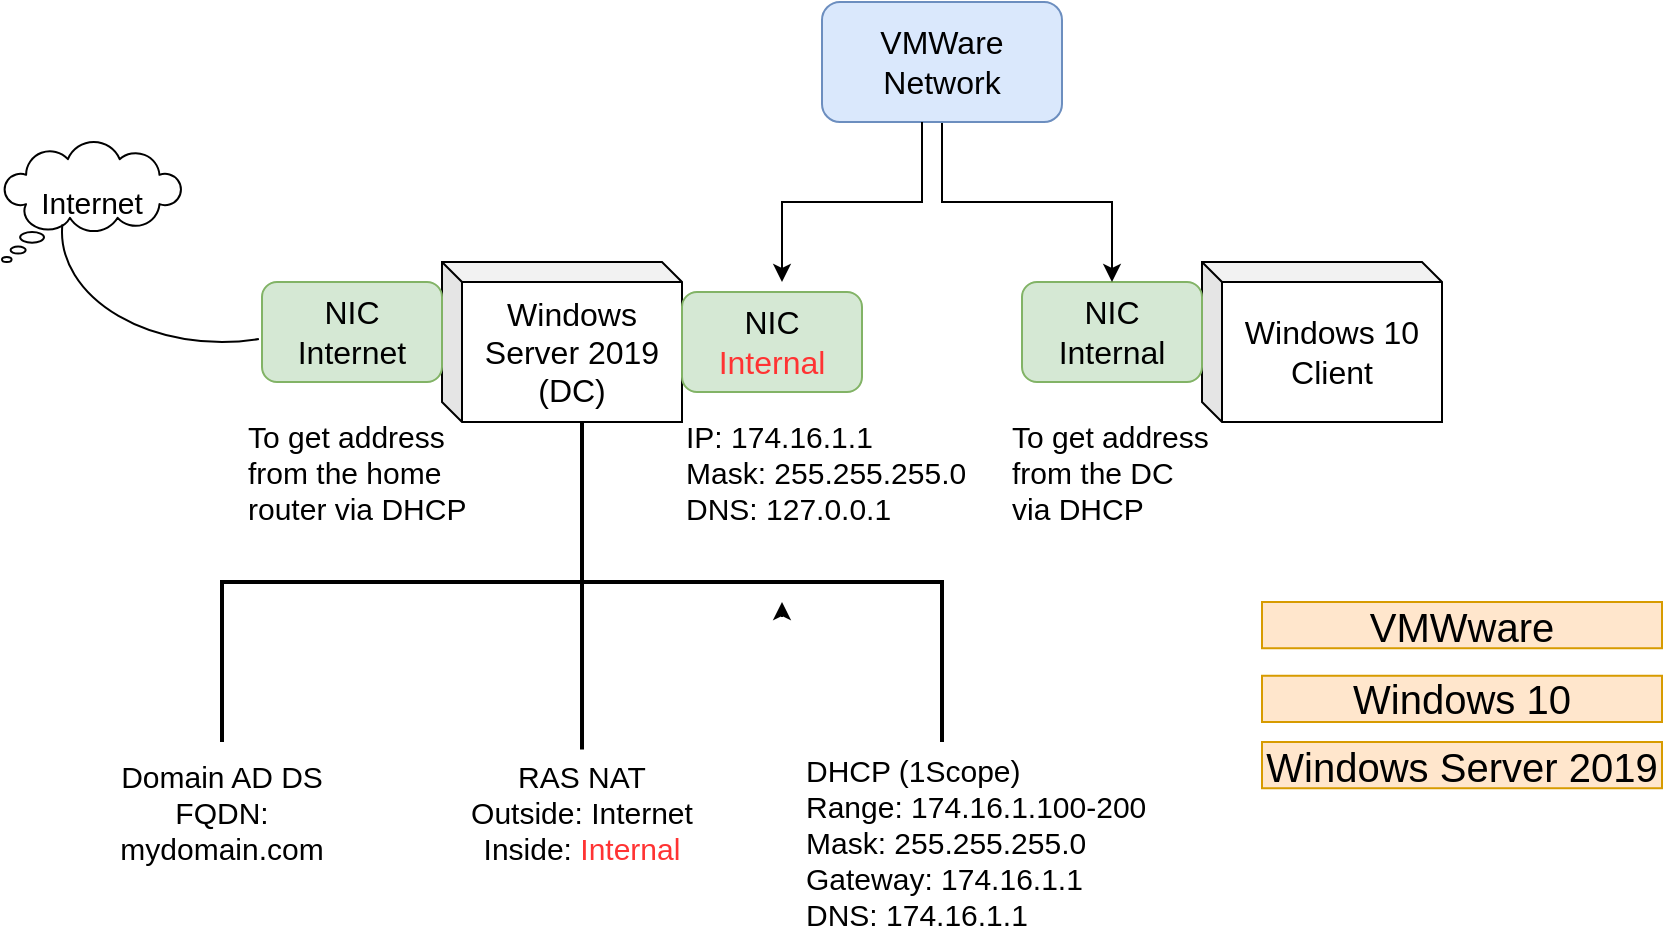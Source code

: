 <mxfile version="26.1.1">
  <diagram name="Page-1" id="fLTlzTaPxCQHTAQxeTqJ">
    <mxGraphModel dx="1139" dy="768" grid="1" gridSize="10" guides="1" tooltips="1" connect="1" arrows="1" fold="1" page="1" pageScale="1" pageWidth="850" pageHeight="1100" math="0" shadow="0">
      <root>
        <mxCell id="0" />
        <mxCell id="1" parent="0" />
        <mxCell id="mHorwuJV3Y-EDjBcNgbH-1" value="&lt;div&gt;Windows Server 2019&lt;/div&gt;&lt;div&gt;(DC)&lt;/div&gt;" style="shape=cube;whiteSpace=wrap;html=1;boundedLbl=1;backgroundOutline=1;darkOpacity=0.05;darkOpacity2=0.1;size=10;fontSize=16;" parent="1" vertex="1">
          <mxGeometry x="230" y="270" width="120" height="80" as="geometry" />
        </mxCell>
        <mxCell id="mHorwuJV3Y-EDjBcNgbH-3" style="edgeStyle=orthogonalEdgeStyle;rounded=0;orthogonalLoop=1;jettySize=auto;html=1;exitX=0.5;exitY=1;exitDx=0;exitDy=0;" parent="1" edge="1">
          <mxGeometry relative="1" as="geometry">
            <mxPoint x="355" y="470" as="sourcePoint" />
            <mxPoint x="355" y="470" as="targetPoint" />
          </mxGeometry>
        </mxCell>
        <mxCell id="mHorwuJV3Y-EDjBcNgbH-4" style="edgeStyle=orthogonalEdgeStyle;rounded=0;orthogonalLoop=1;jettySize=auto;html=1;exitX=1;exitY=0.25;exitDx=0;exitDy=0;entryX=1;entryY=0;entryDx=0;entryDy=0;" parent="1" edge="1">
          <mxGeometry relative="1" as="geometry">
            <mxPoint x="400" y="447.5" as="sourcePoint" />
            <mxPoint x="400" y="440" as="targetPoint" />
          </mxGeometry>
        </mxCell>
        <mxCell id="mHorwuJV3Y-EDjBcNgbH-7" value="NIC&lt;div&gt;Internet&lt;/div&gt;" style="rounded=1;whiteSpace=wrap;html=1;fillColor=#d5e8d4;strokeColor=#82b366;fontSize=16;" parent="1" vertex="1">
          <mxGeometry x="140" y="280" width="90" height="50" as="geometry" />
        </mxCell>
        <mxCell id="mHorwuJV3Y-EDjBcNgbH-8" value="NIC&lt;div&gt;&lt;font style=&quot;color: rgb(255, 51, 51);&quot;&gt;Internal&lt;/font&gt;&lt;/div&gt;" style="rounded=1;whiteSpace=wrap;html=1;fillColor=#d5e8d4;strokeColor=#82b366;fontSize=16;" parent="1" vertex="1">
          <mxGeometry x="350" y="285" width="90" height="50" as="geometry" />
        </mxCell>
        <mxCell id="mHorwuJV3Y-EDjBcNgbH-12" value="Internet" style="whiteSpace=wrap;html=1;shape=mxgraph.basic.cloud_callout;fontSize=15;" parent="1" vertex="1">
          <mxGeometry x="10" y="210" width="90" height="60" as="geometry" />
        </mxCell>
        <mxCell id="mHorwuJV3Y-EDjBcNgbH-13" value="" style="verticalLabelPosition=bottom;verticalAlign=top;html=1;shape=mxgraph.basic.arc;startAngle=0.463;endAngle=0.761;" parent="1" vertex="1">
          <mxGeometry x="40" y="200" width="160" height="110" as="geometry" />
        </mxCell>
        <mxCell id="mHorwuJV3Y-EDjBcNgbH-16" value="Windows 10&lt;div&gt;Client&lt;/div&gt;" style="shape=cube;whiteSpace=wrap;html=1;boundedLbl=1;backgroundOutline=1;darkOpacity=0.05;darkOpacity2=0.1;size=10;fontSize=16;" parent="1" vertex="1">
          <mxGeometry x="610" y="270" width="120" height="80" as="geometry" />
        </mxCell>
        <mxCell id="mHorwuJV3Y-EDjBcNgbH-17" value="NIC&lt;div&gt;Internal&lt;/div&gt;" style="rounded=1;whiteSpace=wrap;html=1;fillColor=#d5e8d4;strokeColor=#82b366;fontSize=16;" parent="1" vertex="1">
          <mxGeometry x="520" y="280" width="90" height="50" as="geometry" />
        </mxCell>
        <mxCell id="mHorwuJV3Y-EDjBcNgbH-22" style="edgeStyle=orthogonalEdgeStyle;rounded=0;orthogonalLoop=1;jettySize=auto;html=1;exitX=0.5;exitY=1;exitDx=0;exitDy=0;entryX=0.5;entryY=0;entryDx=0;entryDy=0;" parent="1" source="mHorwuJV3Y-EDjBcNgbH-19" target="mHorwuJV3Y-EDjBcNgbH-17" edge="1">
          <mxGeometry relative="1" as="geometry">
            <Array as="points">
              <mxPoint x="480" y="200" />
              <mxPoint x="480" y="240" />
              <mxPoint x="565" y="240" />
            </Array>
          </mxGeometry>
        </mxCell>
        <mxCell id="mHorwuJV3Y-EDjBcNgbH-19" value="VMWare&lt;div&gt;Network&lt;/div&gt;" style="rounded=1;whiteSpace=wrap;html=1;fillColor=#dae8fc;strokeColor=#6c8ebf;fontSize=16;" parent="1" vertex="1">
          <mxGeometry x="420" y="140" width="120" height="60" as="geometry" />
        </mxCell>
        <mxCell id="mHorwuJV3Y-EDjBcNgbH-23" style="edgeStyle=orthogonalEdgeStyle;rounded=0;orthogonalLoop=1;jettySize=auto;html=1;exitX=0.5;exitY=1;exitDx=0;exitDy=0;" parent="1" edge="1">
          <mxGeometry relative="1" as="geometry">
            <mxPoint x="470" y="200" as="sourcePoint" />
            <mxPoint x="400" y="280" as="targetPoint" />
            <Array as="points">
              <mxPoint x="470" y="240" />
              <mxPoint x="400" y="240" />
              <mxPoint x="400" y="280" />
            </Array>
          </mxGeometry>
        </mxCell>
        <mxCell id="mHorwuJV3Y-EDjBcNgbH-24" value="" style="strokeWidth=2;html=1;shape=mxgraph.flowchart.annotation_2;align=left;labelPosition=right;pointerEvents=1;rotation=90;" parent="1" vertex="1">
          <mxGeometry x="220" y="250" width="160" height="360" as="geometry" />
        </mxCell>
        <mxCell id="mHorwuJV3Y-EDjBcNgbH-25" value="Domain AD DS&lt;div&gt;FQDN: mydomain.com&lt;/div&gt;" style="text;html=1;align=center;verticalAlign=middle;whiteSpace=wrap;rounded=0;fontSize=15;" parent="1" vertex="1">
          <mxGeometry x="50" y="520" width="140" height="50" as="geometry" />
        </mxCell>
        <mxCell id="mHorwuJV3Y-EDjBcNgbH-27" value="RAS NAT&lt;div&gt;Outside: Internet&lt;/div&gt;&lt;div&gt;Inside: &lt;font style=&quot;color: rgb(255, 51, 51);&quot;&gt;Internal&lt;/font&gt;&lt;/div&gt;" style="text;html=1;align=center;verticalAlign=middle;whiteSpace=wrap;rounded=0;fontSize=15;" parent="1" vertex="1">
          <mxGeometry x="230" y="520" width="140" height="50" as="geometry" />
        </mxCell>
        <mxCell id="mHorwuJV3Y-EDjBcNgbH-28" value="DHCP (1Scope)&lt;div&gt;Range: 174.16.1.100-200&lt;/div&gt;&lt;div&gt;Mask: 255.255.255.0&lt;/div&gt;&lt;div&gt;Gateway: 174.16.1.1&lt;/div&gt;&lt;div&gt;DNS:&amp;nbsp;&lt;span style=&quot;background-color: transparent; color: light-dark(rgb(0, 0, 0), rgb(255, 255, 255));&quot;&gt;174.16.1.1&lt;/span&gt;&lt;/div&gt;" style="text;html=1;align=left;verticalAlign=middle;whiteSpace=wrap;rounded=0;fontSize=15;" parent="1" vertex="1">
          <mxGeometry x="410" y="520" width="180" height="80" as="geometry" />
        </mxCell>
        <mxCell id="mHorwuJV3Y-EDjBcNgbH-29" value="" style="line;strokeWidth=2;html=1;rotation=90;" parent="1" vertex="1">
          <mxGeometry x="258.13" y="466.88" width="83.75" height="10" as="geometry" />
        </mxCell>
        <mxCell id="mHorwuJV3Y-EDjBcNgbH-30" value="VMWware" style="rounded=0;whiteSpace=wrap;html=1;fontSize=20;fillColor=#ffe6cc;strokeColor=#d79b00;" parent="1" vertex="1">
          <mxGeometry x="640" y="440" width="200" height="23.12" as="geometry" />
        </mxCell>
        <mxCell id="mHorwuJV3Y-EDjBcNgbH-34" value="Windows 10&lt;span style=&quot;color: rgba(0, 0, 0, 0); font-family: monospace; font-size: 0px; text-align: start; text-wrap-mode: nowrap;&quot;&gt;%3CmxGraphModel%3E%3Croot%3E%3CmxCell%20id%3D%220%22%2F%3E%3CmxCell%20id%3D%221%22%20parent%3D%220%22%2F%3E%3CmxCell%20id%3D%222%22%20value%3D%22VMWware%22%20style%3D%22rounded%3D0%3BwhiteSpace%3Dwrap%3Bhtml%3D1%3BfontSize%3D20%3B%22%20vertex%3D%221%22%20parent%3D%221%22%3E%3CmxGeometry%20x%3D%22690%22%20y%3D%22416.88%22%20width%3D%22120%22%20height%3D%2223.12%22%20as%3D%22geometry%22%2F%3E%3C%2FmxCell%3E%3C%2Froot%3E%3C%2FmxGraphModel%3E&lt;/span&gt;" style="rounded=0;whiteSpace=wrap;html=1;fontSize=20;fillColor=#ffe6cc;strokeColor=#d79b00;" parent="1" vertex="1">
          <mxGeometry x="640" y="476.88" width="200" height="23.12" as="geometry" />
        </mxCell>
        <mxCell id="mHorwuJV3Y-EDjBcNgbH-35" value="Windows Server 2019" style="rounded=0;whiteSpace=wrap;html=1;fontSize=20;fillColor=#ffe6cc;strokeColor=#d79b00;" parent="1" vertex="1">
          <mxGeometry x="640" y="510" width="200" height="23.12" as="geometry" />
        </mxCell>
        <mxCell id="EGyD-jrnjICYnbkM7wk1-1" value="To get address from the DC via DHCP" style="text;html=1;align=left;verticalAlign=middle;whiteSpace=wrap;rounded=0;fontSize=15;" vertex="1" parent="1">
          <mxGeometry x="512.5" y="350" width="105" height="50" as="geometry" />
        </mxCell>
        <mxCell id="EGyD-jrnjICYnbkM7wk1-2" value="&lt;div&gt;IP: 174.16.1.1&lt;/div&gt;&lt;div&gt;Mask: 255.255.255.0&lt;/div&gt;&lt;div&gt;&lt;span style=&quot;background-color: transparent; color: light-dark(rgb(0, 0, 0), rgb(255, 255, 255));&quot;&gt;DNS: 127.0.0.1&lt;/span&gt;&lt;/div&gt;" style="text;html=1;align=left;verticalAlign=middle;whiteSpace=wrap;rounded=0;fontSize=15;" vertex="1" parent="1">
          <mxGeometry x="350" y="335" width="152.5" height="80" as="geometry" />
        </mxCell>
        <mxCell id="EGyD-jrnjICYnbkM7wk1-3" value="To get address from the home router via DHCP" style="text;html=1;align=left;verticalAlign=middle;whiteSpace=wrap;rounded=0;fontSize=15;" vertex="1" parent="1">
          <mxGeometry x="130.63" y="350" width="127.5" height="50" as="geometry" />
        </mxCell>
      </root>
    </mxGraphModel>
  </diagram>
</mxfile>
